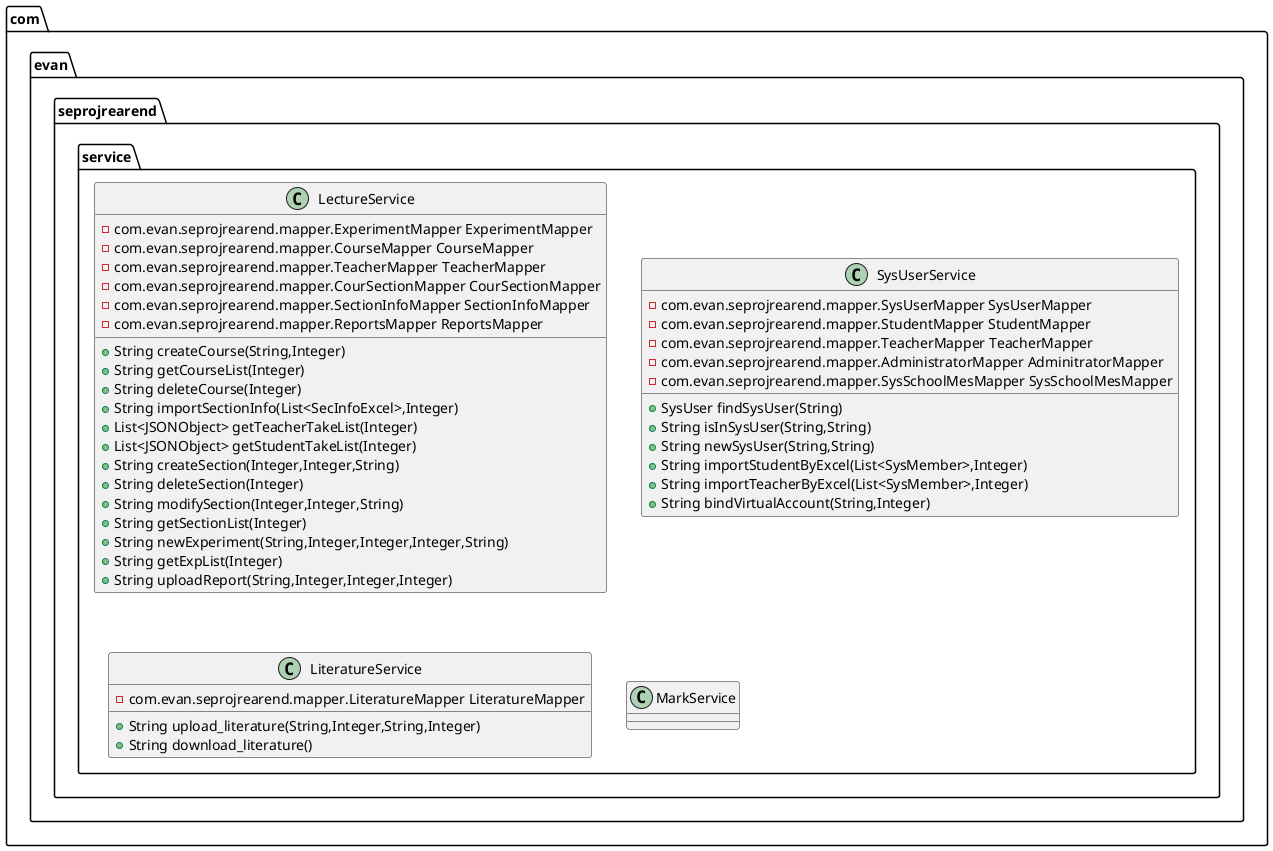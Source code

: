 @startuml
class com.evan.seprojrearend.service.LectureService {
- com.evan.seprojrearend.mapper.ExperimentMapper ExperimentMapper
- com.evan.seprojrearend.mapper.CourseMapper CourseMapper
- com.evan.seprojrearend.mapper.TeacherMapper TeacherMapper
- com.evan.seprojrearend.mapper.CourSectionMapper CourSectionMapper
- com.evan.seprojrearend.mapper.SectionInfoMapper SectionInfoMapper
- com.evan.seprojrearend.mapper.ReportsMapper ReportsMapper
+ String createCourse(String,Integer)
+ String getCourseList(Integer)
+ String deleteCourse(Integer)
+ String importSectionInfo(List<SecInfoExcel>,Integer)
+ List<JSONObject> getTeacherTakeList(Integer)
+ List<JSONObject> getStudentTakeList(Integer)
+ String createSection(Integer,Integer,String)
+ String deleteSection(Integer)
+ String modifySection(Integer,Integer,String)
+ String getSectionList(Integer)
+ String newExperiment(String,Integer,Integer,Integer,String)
+ String getExpList(Integer)
+ String uploadReport(String,Integer,Integer,Integer)
}
class com.evan.seprojrearend.service.SysUserService {
- com.evan.seprojrearend.mapper.SysUserMapper SysUserMapper
- com.evan.seprojrearend.mapper.StudentMapper StudentMapper
- com.evan.seprojrearend.mapper.TeacherMapper TeacherMapper
- com.evan.seprojrearend.mapper.AdministratorMapper AdminitratorMapper
- com.evan.seprojrearend.mapper.SysSchoolMesMapper SysSchoolMesMapper
+ SysUser findSysUser(String)
+ String isInSysUser(String,String)
+ String newSysUser(String,String)
+ String importStudentByExcel(List<SysMember>,Integer)
+ String importTeacherByExcel(List<SysMember>,Integer)
+ String bindVirtualAccount(String,Integer)
}
class com.evan.seprojrearend.service.LiteratureService {
- com.evan.seprojrearend.mapper.LiteratureMapper LiteratureMapper
+ String upload_literature(String,Integer,String,Integer)
+ String download_literature()
}
class com.evan.seprojrearend.service.MarkService {
}
@enduml